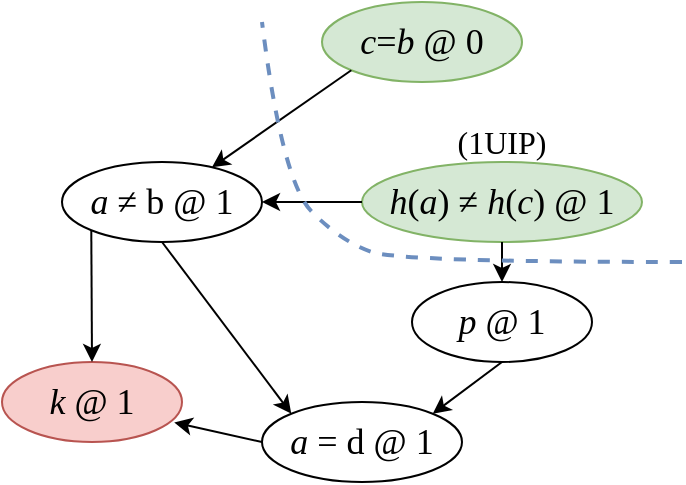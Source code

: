 <mxfile version="23.1.5" type="device">
  <diagram name="Pagina-1" id="2E39NDmfMYuv_2c8OxZy">
    <mxGraphModel dx="989" dy="577" grid="1" gridSize="10" guides="1" tooltips="1" connect="1" arrows="1" fold="1" page="1" pageScale="1" pageWidth="827" pageHeight="1169" math="0" shadow="0">
      <root>
        <mxCell id="0" />
        <mxCell id="1" parent="0" />
        <mxCell id="Nw_TqqoXpFTvkcw81iQf-3" value="c&lt;span style=&quot;font-style: normal;&quot;&gt;=&lt;/span&gt;b &lt;span style=&quot;font-style: normal;&quot;&gt;@ 0&lt;/span&gt;" style="ellipse;whiteSpace=wrap;html=1;fontSize=18;fontFamily=Computer modern;fontStyle=2;fillColor=#d5e8d4;strokeColor=#82b366;" vertex="1" parent="1">
          <mxGeometry x="380" y="270" width="100" height="40" as="geometry" />
        </mxCell>
        <mxCell id="Nw_TqqoXpFTvkcw81iQf-4" value="h&lt;span style=&quot;font-style: normal;&quot;&gt;(&lt;/span&gt;a&lt;span style=&quot;font-style: normal;&quot;&gt;)&amp;nbsp;≠ &lt;/span&gt;h&lt;span style=&quot;font-style: normal;&quot;&gt;(&lt;/span&gt;c&lt;span style=&quot;font-style: normal;&quot;&gt;)&lt;/span&gt;&amp;nbsp;&lt;span style=&quot;font-style: normal;&quot;&gt;@ 1&lt;/span&gt;" style="ellipse;whiteSpace=wrap;html=1;fontSize=18;fontFamily=Computer modern;fontStyle=2;fillColor=#d5e8d4;strokeColor=#82b366;" vertex="1" parent="1">
          <mxGeometry x="400" y="350" width="140" height="40" as="geometry" />
        </mxCell>
        <mxCell id="Nw_TqqoXpFTvkcw81iQf-5" value="a&lt;span style=&quot;font-style: normal;&quot;&gt; ≠ b&lt;/span&gt;&amp;nbsp;&lt;span style=&quot;font-style: normal;&quot;&gt;@ 1&lt;/span&gt;" style="ellipse;whiteSpace=wrap;html=1;fontSize=18;fontFamily=Computer modern;fontStyle=2" vertex="1" parent="1">
          <mxGeometry x="250" y="350" width="100" height="40" as="geometry" />
        </mxCell>
        <mxCell id="Nw_TqqoXpFTvkcw81iQf-6" value="a&lt;span style=&quot;font-style: normal;&quot;&gt; = d&lt;/span&gt;&amp;nbsp;&lt;span style=&quot;font-style: normal;&quot;&gt;@ 1&lt;/span&gt;" style="ellipse;whiteSpace=wrap;html=1;fontSize=18;fontFamily=Computer modern;fontStyle=2" vertex="1" parent="1">
          <mxGeometry x="350" y="470" width="100" height="40" as="geometry" />
        </mxCell>
        <mxCell id="Nw_TqqoXpFTvkcw81iQf-7" value="p&amp;nbsp;&lt;span style=&quot;font-style: normal;&quot;&gt;@ 1&lt;/span&gt;" style="ellipse;whiteSpace=wrap;html=1;fontSize=18;fontFamily=Computer modern;fontStyle=2" vertex="1" parent="1">
          <mxGeometry x="425" y="410" width="90" height="40" as="geometry" />
        </mxCell>
        <mxCell id="Nw_TqqoXpFTvkcw81iQf-8" value="k&amp;nbsp;&lt;span style=&quot;font-style: normal;&quot;&gt;@ 1&lt;/span&gt;" style="ellipse;whiteSpace=wrap;html=1;fontSize=18;fontFamily=Computer modern;fontStyle=2;fillColor=#f8cecc;strokeColor=#b85450;" vertex="1" parent="1">
          <mxGeometry x="220" y="450" width="90" height="40" as="geometry" />
        </mxCell>
        <mxCell id="Nw_TqqoXpFTvkcw81iQf-9" value="" style="endArrow=classic;html=1;rounded=0;exitX=0;exitY=1;exitDx=0;exitDy=0;" edge="1" parent="1" source="Nw_TqqoXpFTvkcw81iQf-3" target="Nw_TqqoXpFTvkcw81iQf-5">
          <mxGeometry width="50" height="50" relative="1" as="geometry">
            <mxPoint x="370" y="440" as="sourcePoint" />
            <mxPoint x="420" y="390" as="targetPoint" />
          </mxGeometry>
        </mxCell>
        <mxCell id="Nw_TqqoXpFTvkcw81iQf-10" value="" style="endArrow=classic;html=1;rounded=0;exitX=0;exitY=0.5;exitDx=0;exitDy=0;entryX=1;entryY=0.5;entryDx=0;entryDy=0;" edge="1" parent="1" source="Nw_TqqoXpFTvkcw81iQf-4" target="Nw_TqqoXpFTvkcw81iQf-5">
          <mxGeometry width="50" height="50" relative="1" as="geometry">
            <mxPoint x="405" y="314" as="sourcePoint" />
            <mxPoint x="318" y="362" as="targetPoint" />
          </mxGeometry>
        </mxCell>
        <mxCell id="Nw_TqqoXpFTvkcw81iQf-11" value="" style="endArrow=classic;html=1;rounded=0;exitX=0.5;exitY=1;exitDx=0;exitDy=0;entryX=0.5;entryY=0;entryDx=0;entryDy=0;" edge="1" parent="1" source="Nw_TqqoXpFTvkcw81iQf-4" target="Nw_TqqoXpFTvkcw81iQf-7">
          <mxGeometry width="50" height="50" relative="1" as="geometry">
            <mxPoint x="350" y="450" as="sourcePoint" />
            <mxPoint x="400" y="400" as="targetPoint" />
          </mxGeometry>
        </mxCell>
        <mxCell id="Nw_TqqoXpFTvkcw81iQf-12" value="" style="endArrow=classic;html=1;rounded=0;exitX=0.5;exitY=1;exitDx=0;exitDy=0;entryX=0;entryY=0;entryDx=0;entryDy=0;" edge="1" parent="1" source="Nw_TqqoXpFTvkcw81iQf-5" target="Nw_TqqoXpFTvkcw81iQf-6">
          <mxGeometry width="50" height="50" relative="1" as="geometry">
            <mxPoint x="310" y="470" as="sourcePoint" />
            <mxPoint x="360" y="420" as="targetPoint" />
          </mxGeometry>
        </mxCell>
        <mxCell id="Nw_TqqoXpFTvkcw81iQf-13" value="" style="endArrow=classic;html=1;rounded=0;exitX=0.5;exitY=1;exitDx=0;exitDy=0;entryX=1;entryY=0;entryDx=0;entryDy=0;" edge="1" parent="1" source="Nw_TqqoXpFTvkcw81iQf-7" target="Nw_TqqoXpFTvkcw81iQf-6">
          <mxGeometry width="50" height="50" relative="1" as="geometry">
            <mxPoint x="285" y="400" as="sourcePoint" />
            <mxPoint x="405" y="500" as="targetPoint" />
          </mxGeometry>
        </mxCell>
        <mxCell id="Nw_TqqoXpFTvkcw81iQf-14" value="" style="endArrow=classic;html=1;rounded=0;exitX=0;exitY=1;exitDx=0;exitDy=0;entryX=0.5;entryY=0;entryDx=0;entryDy=0;" edge="1" parent="1" source="Nw_TqqoXpFTvkcw81iQf-5" target="Nw_TqqoXpFTvkcw81iQf-8">
          <mxGeometry width="50" height="50" relative="1" as="geometry">
            <mxPoint x="285" y="400" as="sourcePoint" />
            <mxPoint x="405" y="500" as="targetPoint" />
          </mxGeometry>
        </mxCell>
        <mxCell id="Nw_TqqoXpFTvkcw81iQf-15" value="" style="endArrow=classic;html=1;rounded=0;exitX=0;exitY=0.5;exitDx=0;exitDy=0;entryX=0.957;entryY=0.756;entryDx=0;entryDy=0;entryPerimeter=0;" edge="1" parent="1" source="Nw_TqqoXpFTvkcw81iQf-6" target="Nw_TqqoXpFTvkcw81iQf-8">
          <mxGeometry width="50" height="50" relative="1" as="geometry">
            <mxPoint x="275" y="394" as="sourcePoint" />
            <mxPoint x="275" y="460" as="targetPoint" />
          </mxGeometry>
        </mxCell>
        <mxCell id="Nw_TqqoXpFTvkcw81iQf-16" value="" style="endArrow=none;dashed=1;html=1;rounded=0;fillColor=#dae8fc;strokeColor=#6c8ebf;strokeWidth=2;curved=1;" edge="1" parent="1">
          <mxGeometry width="50" height="50" relative="1" as="geometry">
            <mxPoint x="560" y="400" as="sourcePoint" />
            <mxPoint x="350" y="280" as="targetPoint" />
            <Array as="points">
              <mxPoint x="420" y="400" />
              <mxPoint x="390" y="390" />
              <mxPoint x="360" y="360" />
            </Array>
          </mxGeometry>
        </mxCell>
        <mxCell id="Nw_TqqoXpFTvkcw81iQf-17" value="&lt;font style=&quot;font-size: 16px;&quot; face=&quot;Computer modern&quot;&gt;(1UIP)&lt;/font&gt;" style="text;html=1;align=center;verticalAlign=middle;whiteSpace=wrap;rounded=0;" vertex="1" parent="1">
          <mxGeometry x="440" y="330" width="60" height="20" as="geometry" />
        </mxCell>
      </root>
    </mxGraphModel>
  </diagram>
</mxfile>
